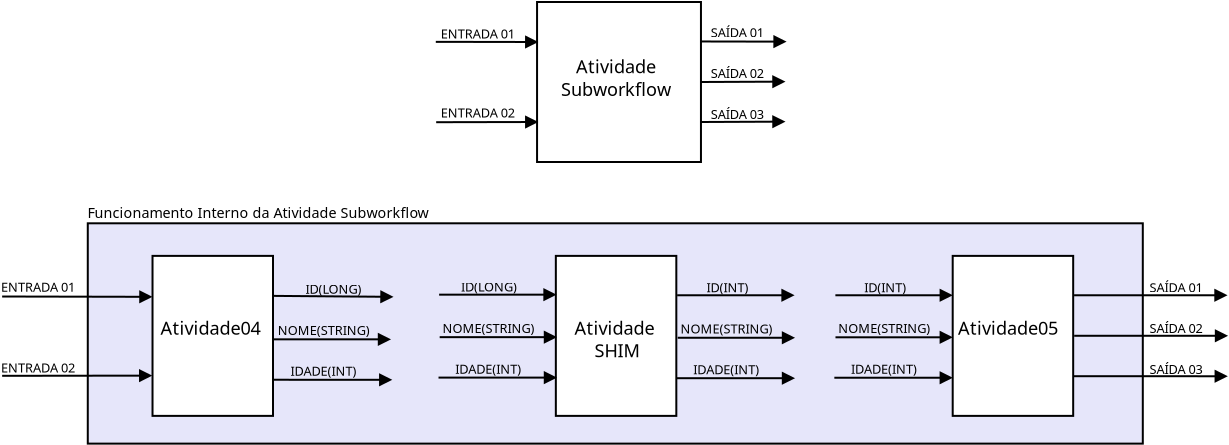 <?xml version="1.0" encoding="UTF-8"?>
<dia:diagram xmlns:dia="http://www.lysator.liu.se/~alla/dia/">
  <dia:layer name="Background" visible="true" active="true">
    <dia:object type="Flowchart - Box" version="0" id="O0">
      <dia:attribute name="obj_pos">
        <dia:point val="-18.979,-67.161"/>
      </dia:attribute>
      <dia:attribute name="obj_bb">
        <dia:rectangle val="-19.029,-67.211;33.822,-56.095"/>
      </dia:attribute>
      <dia:attribute name="elem_corner">
        <dia:point val="-18.979,-67.161"/>
      </dia:attribute>
      <dia:attribute name="elem_width">
        <dia:real val="52.751"/>
      </dia:attribute>
      <dia:attribute name="elem_height">
        <dia:real val="11.016"/>
      </dia:attribute>
      <dia:attribute name="border_width">
        <dia:real val="0.1"/>
      </dia:attribute>
      <dia:attribute name="inner_color">
        <dia:color val="#e6e6fa"/>
      </dia:attribute>
      <dia:attribute name="show_background">
        <dia:boolean val="false"/>
      </dia:attribute>
      <dia:attribute name="padding">
        <dia:real val="0.5"/>
      </dia:attribute>
      <dia:attribute name="text">
        <dia:composite type="text">
          <dia:attribute name="string">
            <dia:string>##</dia:string>
          </dia:attribute>
          <dia:attribute name="font">
            <dia:font family="sans" style="0" name="Helvetica"/>
          </dia:attribute>
          <dia:attribute name="height">
            <dia:real val="0.8"/>
          </dia:attribute>
          <dia:attribute name="pos">
            <dia:point val="7.396,-61.458"/>
          </dia:attribute>
          <dia:attribute name="color">
            <dia:color val="#ff0000"/>
          </dia:attribute>
          <dia:attribute name="alignment">
            <dia:enum val="1"/>
          </dia:attribute>
        </dia:composite>
      </dia:attribute>
    </dia:object>
    <dia:object type="Flowchart - Box" version="0" id="O1">
      <dia:attribute name="obj_pos">
        <dia:point val="4.424,-65.532"/>
      </dia:attribute>
      <dia:attribute name="obj_bb">
        <dia:rectangle val="4.374,-65.582;10.498,-57.482"/>
      </dia:attribute>
      <dia:attribute name="elem_corner">
        <dia:point val="4.424,-65.532"/>
      </dia:attribute>
      <dia:attribute name="elem_width">
        <dia:real val="6.024"/>
      </dia:attribute>
      <dia:attribute name="elem_height">
        <dia:real val="8"/>
      </dia:attribute>
      <dia:attribute name="show_background">
        <dia:boolean val="true"/>
      </dia:attribute>
      <dia:attribute name="padding">
        <dia:real val="0.5"/>
      </dia:attribute>
      <dia:attribute name="text">
        <dia:composite type="text">
          <dia:attribute name="string">
            <dia:string>##</dia:string>
          </dia:attribute>
          <dia:attribute name="font">
            <dia:font family="sans" style="0" name="Helvetica"/>
          </dia:attribute>
          <dia:attribute name="height">
            <dia:real val="0.8"/>
          </dia:attribute>
          <dia:attribute name="pos">
            <dia:point val="7.436,-61.337"/>
          </dia:attribute>
          <dia:attribute name="color">
            <dia:color val="#000000"/>
          </dia:attribute>
          <dia:attribute name="alignment">
            <dia:enum val="1"/>
          </dia:attribute>
        </dia:composite>
      </dia:attribute>
    </dia:object>
    <dia:object type="Standard - Line" version="0" id="O2">
      <dia:attribute name="obj_pos">
        <dia:point val="-23.261,-63.5"/>
      </dia:attribute>
      <dia:attribute name="obj_bb">
        <dia:rectangle val="-23.311,-63.817;-15.695,-63.155"/>
      </dia:attribute>
      <dia:attribute name="conn_endpoints">
        <dia:point val="-23.261,-63.5"/>
        <dia:point val="-15.807,-63.485"/>
      </dia:attribute>
      <dia:attribute name="numcp">
        <dia:int val="1"/>
      </dia:attribute>
      <dia:attribute name="end_arrow">
        <dia:enum val="3"/>
      </dia:attribute>
      <dia:attribute name="end_arrow_length">
        <dia:real val="0.5"/>
      </dia:attribute>
      <dia:attribute name="end_arrow_width">
        <dia:real val="0.5"/>
      </dia:attribute>
    </dia:object>
    <dia:object type="Standard - Line" version="0" id="O3">
      <dia:attribute name="obj_pos">
        <dia:point val="-23.261,-59.535"/>
      </dia:attribute>
      <dia:attribute name="obj_bb">
        <dia:rectangle val="-23.311,-59.875;-15.705,-59.214"/>
      </dia:attribute>
      <dia:attribute name="conn_endpoints">
        <dia:point val="-23.261,-59.535"/>
        <dia:point val="-15.817,-59.545"/>
      </dia:attribute>
      <dia:attribute name="numcp">
        <dia:int val="1"/>
      </dia:attribute>
      <dia:attribute name="end_arrow">
        <dia:enum val="3"/>
      </dia:attribute>
      <dia:attribute name="end_arrow_length">
        <dia:real val="0.5"/>
      </dia:attribute>
      <dia:attribute name="end_arrow_width">
        <dia:real val="0.5"/>
      </dia:attribute>
    </dia:object>
    <dia:object type="Flowchart - Box" version="0" id="O4">
      <dia:attribute name="obj_pos">
        <dia:point val="24.267,-65.532"/>
      </dia:attribute>
      <dia:attribute name="obj_bb">
        <dia:rectangle val="24.216,-65.582;30.34,-57.482"/>
      </dia:attribute>
      <dia:attribute name="elem_corner">
        <dia:point val="24.267,-65.532"/>
      </dia:attribute>
      <dia:attribute name="elem_width">
        <dia:real val="6.024"/>
      </dia:attribute>
      <dia:attribute name="elem_height">
        <dia:real val="8"/>
      </dia:attribute>
      <dia:attribute name="show_background">
        <dia:boolean val="true"/>
      </dia:attribute>
      <dia:attribute name="padding">
        <dia:real val="0.5"/>
      </dia:attribute>
      <dia:attribute name="text">
        <dia:composite type="text">
          <dia:attribute name="string">
            <dia:string>##</dia:string>
          </dia:attribute>
          <dia:attribute name="font">
            <dia:font family="sans" style="0" name="Helvetica"/>
          </dia:attribute>
          <dia:attribute name="height">
            <dia:real val="0.8"/>
          </dia:attribute>
          <dia:attribute name="pos">
            <dia:point val="27.278,-61.337"/>
          </dia:attribute>
          <dia:attribute name="color">
            <dia:color val="#000000"/>
          </dia:attribute>
          <dia:attribute name="alignment">
            <dia:enum val="1"/>
          </dia:attribute>
        </dia:composite>
      </dia:attribute>
    </dia:object>
    <dia:object type="Standard - Text" version="1" id="O5">
      <dia:attribute name="obj_pos">
        <dia:point val="18.545,-61.675"/>
      </dia:attribute>
      <dia:attribute name="obj_bb">
        <dia:rectangle val="18.545,-62.27;23.395,-61.522"/>
      </dia:attribute>
      <dia:attribute name="text">
        <dia:composite type="text">
          <dia:attribute name="string">
            <dia:string>#NOME(STRING)#</dia:string>
          </dia:attribute>
          <dia:attribute name="font">
            <dia:font family="sans" style="0" name="Helvetica"/>
          </dia:attribute>
          <dia:attribute name="height">
            <dia:real val="0.8"/>
          </dia:attribute>
          <dia:attribute name="pos">
            <dia:point val="18.545,-61.675"/>
          </dia:attribute>
          <dia:attribute name="color">
            <dia:color val="#000000"/>
          </dia:attribute>
          <dia:attribute name="alignment">
            <dia:enum val="0"/>
          </dia:attribute>
        </dia:composite>
      </dia:attribute>
      <dia:attribute name="valign">
        <dia:enum val="3"/>
      </dia:attribute>
    </dia:object>
    <dia:object type="Standard - Text" version="1" id="O6">
      <dia:attribute name="obj_pos">
        <dia:point val="19.186,-59.637"/>
      </dia:attribute>
      <dia:attribute name="obj_bb">
        <dia:rectangle val="19.186,-60.232;22.754,-59.485"/>
      </dia:attribute>
      <dia:attribute name="text">
        <dia:composite type="text">
          <dia:attribute name="string">
            <dia:string>#IDADE(INT)#</dia:string>
          </dia:attribute>
          <dia:attribute name="font">
            <dia:font family="sans" style="0" name="Helvetica"/>
          </dia:attribute>
          <dia:attribute name="height">
            <dia:real val="0.8"/>
          </dia:attribute>
          <dia:attribute name="pos">
            <dia:point val="19.186,-59.637"/>
          </dia:attribute>
          <dia:attribute name="color">
            <dia:color val="#000000"/>
          </dia:attribute>
          <dia:attribute name="alignment">
            <dia:enum val="0"/>
          </dia:attribute>
        </dia:composite>
      </dia:attribute>
      <dia:attribute name="valign">
        <dia:enum val="3"/>
      </dia:attribute>
    </dia:object>
    <dia:object type="Standard - Text" version="1" id="O7">
      <dia:attribute name="obj_pos">
        <dia:point val="29.554,-61.162"/>
      </dia:attribute>
      <dia:attribute name="obj_bb">
        <dia:rectangle val="29.554,-61.757;29.554,-61.009"/>
      </dia:attribute>
      <dia:attribute name="text">
        <dia:composite type="text">
          <dia:attribute name="string">
            <dia:string>##</dia:string>
          </dia:attribute>
          <dia:attribute name="font">
            <dia:font family="sans" style="0" name="Helvetica"/>
          </dia:attribute>
          <dia:attribute name="height">
            <dia:real val="0.8"/>
          </dia:attribute>
          <dia:attribute name="pos">
            <dia:point val="29.554,-61.162"/>
          </dia:attribute>
          <dia:attribute name="color">
            <dia:color val="#000000"/>
          </dia:attribute>
          <dia:attribute name="alignment">
            <dia:enum val="0"/>
          </dia:attribute>
        </dia:composite>
      </dia:attribute>
      <dia:attribute name="valign">
        <dia:enum val="3"/>
      </dia:attribute>
    </dia:object>
    <dia:object type="Standard - Text" version="1" id="O8">
      <dia:attribute name="obj_pos">
        <dia:point val="19.849,-63.717"/>
      </dia:attribute>
      <dia:attribute name="obj_bb">
        <dia:rectangle val="19.849,-64.312;22.091,-63.565"/>
      </dia:attribute>
      <dia:attribute name="text">
        <dia:composite type="text">
          <dia:attribute name="string">
            <dia:string>#ID(INT)#</dia:string>
          </dia:attribute>
          <dia:attribute name="font">
            <dia:font family="sans" style="0" name="Helvetica"/>
          </dia:attribute>
          <dia:attribute name="height">
            <dia:real val="0.8"/>
          </dia:attribute>
          <dia:attribute name="pos">
            <dia:point val="19.849,-63.717"/>
          </dia:attribute>
          <dia:attribute name="color">
            <dia:color val="#000000"/>
          </dia:attribute>
          <dia:attribute name="alignment">
            <dia:enum val="0"/>
          </dia:attribute>
        </dia:composite>
      </dia:attribute>
      <dia:attribute name="valign">
        <dia:enum val="3"/>
      </dia:attribute>
    </dia:object>
    <dia:object type="Flowchart - Box" version="0" id="O9">
      <dia:attribute name="obj_pos">
        <dia:point val="-15.742,-65.532"/>
      </dia:attribute>
      <dia:attribute name="obj_bb">
        <dia:rectangle val="-15.792,-65.582;-9.668,-57.482"/>
      </dia:attribute>
      <dia:attribute name="elem_corner">
        <dia:point val="-15.742,-65.532"/>
      </dia:attribute>
      <dia:attribute name="elem_width">
        <dia:real val="6.024"/>
      </dia:attribute>
      <dia:attribute name="elem_height">
        <dia:real val="8"/>
      </dia:attribute>
      <dia:attribute name="show_background">
        <dia:boolean val="true"/>
      </dia:attribute>
      <dia:attribute name="padding">
        <dia:real val="0.5"/>
      </dia:attribute>
      <dia:attribute name="text">
        <dia:composite type="text">
          <dia:attribute name="string">
            <dia:string>##</dia:string>
          </dia:attribute>
          <dia:attribute name="font">
            <dia:font family="sans" style="0" name="Helvetica"/>
          </dia:attribute>
          <dia:attribute name="height">
            <dia:real val="0.8"/>
          </dia:attribute>
          <dia:attribute name="pos">
            <dia:point val="-12.73,-61.337"/>
          </dia:attribute>
          <dia:attribute name="color">
            <dia:color val="#000000"/>
          </dia:attribute>
          <dia:attribute name="alignment">
            <dia:enum val="1"/>
          </dia:attribute>
        </dia:composite>
      </dia:attribute>
    </dia:object>
    <dia:object type="Standard - Line" version="0" id="O10">
      <dia:attribute name="obj_pos">
        <dia:point val="30.335,-63.564"/>
      </dia:attribute>
      <dia:attribute name="obj_bb">
        <dia:rectangle val="30.285,-63.894;38.059,-63.232"/>
      </dia:attribute>
      <dia:attribute name="conn_endpoints">
        <dia:point val="30.335,-63.564"/>
        <dia:point val="37.947,-63.563"/>
      </dia:attribute>
      <dia:attribute name="numcp">
        <dia:int val="1"/>
      </dia:attribute>
      <dia:attribute name="end_arrow">
        <dia:enum val="3"/>
      </dia:attribute>
      <dia:attribute name="end_arrow_length">
        <dia:real val="0.5"/>
      </dia:attribute>
      <dia:attribute name="end_arrow_width">
        <dia:real val="0.5"/>
      </dia:attribute>
    </dia:object>
    <dia:object type="Standard - Line" version="0" id="O11">
      <dia:attribute name="obj_pos">
        <dia:point val="30.34,-61.537"/>
      </dia:attribute>
      <dia:attribute name="obj_bb">
        <dia:rectangle val="30.29,-61.868;38.086,-61.206"/>
      </dia:attribute>
      <dia:attribute name="conn_endpoints">
        <dia:point val="30.34,-61.537"/>
        <dia:point val="37.974,-61.537"/>
      </dia:attribute>
      <dia:attribute name="numcp">
        <dia:int val="1"/>
      </dia:attribute>
      <dia:attribute name="end_arrow">
        <dia:enum val="3"/>
      </dia:attribute>
      <dia:attribute name="end_arrow_length">
        <dia:real val="0.5"/>
      </dia:attribute>
      <dia:attribute name="end_arrow_width">
        <dia:real val="0.5"/>
      </dia:attribute>
    </dia:object>
    <dia:object type="Standard - Line" version="0" id="O12">
      <dia:attribute name="obj_pos">
        <dia:point val="30.283,-59.516"/>
      </dia:attribute>
      <dia:attribute name="obj_bb">
        <dia:rectangle val="30.233,-59.845;38.072,-59.184"/>
      </dia:attribute>
      <dia:attribute name="conn_endpoints">
        <dia:point val="30.283,-59.516"/>
        <dia:point val="37.961,-59.514"/>
      </dia:attribute>
      <dia:attribute name="numcp">
        <dia:int val="1"/>
      </dia:attribute>
      <dia:attribute name="end_arrow">
        <dia:enum val="3"/>
      </dia:attribute>
      <dia:attribute name="end_arrow_length">
        <dia:real val="0.5"/>
      </dia:attribute>
      <dia:attribute name="end_arrow_width">
        <dia:real val="0.5"/>
      </dia:attribute>
    </dia:object>
    <dia:object type="Standard - Line" version="0" id="O13">
      <dia:attribute name="obj_pos">
        <dia:point val="18.401,-63.564"/>
      </dia:attribute>
      <dia:attribute name="obj_bb">
        <dia:rectangle val="18.351,-63.894;24.323,-63.232"/>
      </dia:attribute>
      <dia:attribute name="conn_endpoints">
        <dia:point val="18.401,-63.564"/>
        <dia:point val="24.212,-63.563"/>
      </dia:attribute>
      <dia:attribute name="numcp">
        <dia:int val="1"/>
      </dia:attribute>
      <dia:attribute name="end_arrow">
        <dia:enum val="3"/>
      </dia:attribute>
      <dia:attribute name="end_arrow_length">
        <dia:real val="0.5"/>
      </dia:attribute>
      <dia:attribute name="end_arrow_width">
        <dia:real val="0.5"/>
      </dia:attribute>
    </dia:object>
    <dia:object type="Standard - Line" version="0" id="O14">
      <dia:attribute name="obj_pos">
        <dia:point val="18.406,-61.461"/>
      </dia:attribute>
      <dia:attribute name="obj_bb">
        <dia:rectangle val="18.356,-61.792;24.323,-61.13"/>
      </dia:attribute>
      <dia:attribute name="conn_endpoints">
        <dia:point val="18.406,-61.461"/>
        <dia:point val="24.212,-61.461"/>
      </dia:attribute>
      <dia:attribute name="numcp">
        <dia:int val="1"/>
      </dia:attribute>
      <dia:attribute name="end_arrow">
        <dia:enum val="3"/>
      </dia:attribute>
      <dia:attribute name="end_arrow_length">
        <dia:real val="0.5"/>
      </dia:attribute>
      <dia:attribute name="end_arrow_width">
        <dia:real val="0.5"/>
      </dia:attribute>
    </dia:object>
    <dia:object type="Standard - Line" version="0" id="O15">
      <dia:attribute name="obj_pos">
        <dia:point val="18.349,-59.44"/>
      </dia:attribute>
      <dia:attribute name="obj_bb">
        <dia:rectangle val="18.299,-59.769;24.323,-59.108"/>
      </dia:attribute>
      <dia:attribute name="conn_endpoints">
        <dia:point val="18.349,-59.44"/>
        <dia:point val="24.212,-59.438"/>
      </dia:attribute>
      <dia:attribute name="numcp">
        <dia:int val="1"/>
      </dia:attribute>
      <dia:attribute name="end_arrow">
        <dia:enum val="3"/>
      </dia:attribute>
      <dia:attribute name="end_arrow_length">
        <dia:real val="0.5"/>
      </dia:attribute>
      <dia:attribute name="end_arrow_width">
        <dia:real val="0.5"/>
      </dia:attribute>
    </dia:object>
    <dia:object type="Standard - Text" version="1" id="O16">
      <dia:attribute name="obj_pos">
        <dia:point val="10.656,-61.652"/>
      </dia:attribute>
      <dia:attribute name="obj_bb">
        <dia:rectangle val="10.656,-62.247;15.506,-61.499"/>
      </dia:attribute>
      <dia:attribute name="text">
        <dia:composite type="text">
          <dia:attribute name="string">
            <dia:string>#NOME(STRING)#</dia:string>
          </dia:attribute>
          <dia:attribute name="font">
            <dia:font family="sans" style="0" name="Helvetica"/>
          </dia:attribute>
          <dia:attribute name="height">
            <dia:real val="0.8"/>
          </dia:attribute>
          <dia:attribute name="pos">
            <dia:point val="10.656,-61.652"/>
          </dia:attribute>
          <dia:attribute name="color">
            <dia:color val="#000000"/>
          </dia:attribute>
          <dia:attribute name="alignment">
            <dia:enum val="0"/>
          </dia:attribute>
        </dia:composite>
      </dia:attribute>
      <dia:attribute name="valign">
        <dia:enum val="3"/>
      </dia:attribute>
    </dia:object>
    <dia:object type="Standard - Text" version="1" id="O17">
      <dia:attribute name="obj_pos">
        <dia:point val="11.297,-59.614"/>
      </dia:attribute>
      <dia:attribute name="obj_bb">
        <dia:rectangle val="11.297,-60.209;14.864,-59.462"/>
      </dia:attribute>
      <dia:attribute name="text">
        <dia:composite type="text">
          <dia:attribute name="string">
            <dia:string>#IDADE(INT)#</dia:string>
          </dia:attribute>
          <dia:attribute name="font">
            <dia:font family="sans" style="0" name="Helvetica"/>
          </dia:attribute>
          <dia:attribute name="height">
            <dia:real val="0.8"/>
          </dia:attribute>
          <dia:attribute name="pos">
            <dia:point val="11.297,-59.614"/>
          </dia:attribute>
          <dia:attribute name="color">
            <dia:color val="#000000"/>
          </dia:attribute>
          <dia:attribute name="alignment">
            <dia:enum val="0"/>
          </dia:attribute>
        </dia:composite>
      </dia:attribute>
      <dia:attribute name="valign">
        <dia:enum val="3"/>
      </dia:attribute>
    </dia:object>
    <dia:object type="Standard - Text" version="1" id="O18">
      <dia:attribute name="obj_pos">
        <dia:point val="11.959,-63.717"/>
      </dia:attribute>
      <dia:attribute name="obj_bb">
        <dia:rectangle val="11.959,-64.312;14.202,-63.565"/>
      </dia:attribute>
      <dia:attribute name="text">
        <dia:composite type="text">
          <dia:attribute name="string">
            <dia:string>#ID(INT)#</dia:string>
          </dia:attribute>
          <dia:attribute name="font">
            <dia:font family="sans" style="0" name="Helvetica"/>
          </dia:attribute>
          <dia:attribute name="height">
            <dia:real val="0.8"/>
          </dia:attribute>
          <dia:attribute name="pos">
            <dia:point val="11.959,-63.717"/>
          </dia:attribute>
          <dia:attribute name="color">
            <dia:color val="#000000"/>
          </dia:attribute>
          <dia:attribute name="alignment">
            <dia:enum val="0"/>
          </dia:attribute>
        </dia:composite>
      </dia:attribute>
      <dia:attribute name="valign">
        <dia:enum val="3"/>
      </dia:attribute>
    </dia:object>
    <dia:object type="Standard - Line" version="0" id="O19">
      <dia:attribute name="obj_pos">
        <dia:point val="10.489,-63.564"/>
      </dia:attribute>
      <dia:attribute name="obj_bb">
        <dia:rectangle val="10.439,-63.894;16.411,-63.232"/>
      </dia:attribute>
      <dia:attribute name="conn_endpoints">
        <dia:point val="10.489,-63.564"/>
        <dia:point val="16.3,-63.563"/>
      </dia:attribute>
      <dia:attribute name="numcp">
        <dia:int val="1"/>
      </dia:attribute>
      <dia:attribute name="end_arrow">
        <dia:enum val="3"/>
      </dia:attribute>
      <dia:attribute name="end_arrow_length">
        <dia:real val="0.5"/>
      </dia:attribute>
      <dia:attribute name="end_arrow_width">
        <dia:real val="0.5"/>
      </dia:attribute>
    </dia:object>
    <dia:object type="Standard - Line" version="0" id="O20">
      <dia:attribute name="obj_pos">
        <dia:point val="10.517,-61.438"/>
      </dia:attribute>
      <dia:attribute name="obj_bb">
        <dia:rectangle val="10.467,-61.769;16.434,-61.107"/>
      </dia:attribute>
      <dia:attribute name="conn_endpoints">
        <dia:point val="10.517,-61.438"/>
        <dia:point val="16.323,-61.438"/>
      </dia:attribute>
      <dia:attribute name="numcp">
        <dia:int val="1"/>
      </dia:attribute>
      <dia:attribute name="end_arrow">
        <dia:enum val="3"/>
      </dia:attribute>
      <dia:attribute name="end_arrow_length">
        <dia:real val="0.5"/>
      </dia:attribute>
      <dia:attribute name="end_arrow_width">
        <dia:real val="0.5"/>
      </dia:attribute>
    </dia:object>
    <dia:object type="Standard - Line" version="0" id="O21">
      <dia:attribute name="obj_pos">
        <dia:point val="10.459,-59.417"/>
      </dia:attribute>
      <dia:attribute name="obj_bb">
        <dia:rectangle val="10.409,-59.746;16.434,-59.085"/>
      </dia:attribute>
      <dia:attribute name="conn_endpoints">
        <dia:point val="10.459,-59.417"/>
        <dia:point val="16.323,-59.415"/>
      </dia:attribute>
      <dia:attribute name="numcp">
        <dia:int val="1"/>
      </dia:attribute>
      <dia:attribute name="end_arrow">
        <dia:enum val="3"/>
      </dia:attribute>
      <dia:attribute name="end_arrow_length">
        <dia:real val="0.5"/>
      </dia:attribute>
      <dia:attribute name="end_arrow_width">
        <dia:real val="0.5"/>
      </dia:attribute>
    </dia:object>
    <dia:object type="Standard - Text" version="1" id="O22">
      <dia:attribute name="obj_pos">
        <dia:point val="-1.245,-61.682"/>
      </dia:attribute>
      <dia:attribute name="obj_bb">
        <dia:rectangle val="-1.245,-62.277;3.605,-61.529"/>
      </dia:attribute>
      <dia:attribute name="text">
        <dia:composite type="text">
          <dia:attribute name="string">
            <dia:string>#NOME(STRING)#</dia:string>
          </dia:attribute>
          <dia:attribute name="font">
            <dia:font family="sans" style="0" name="Helvetica"/>
          </dia:attribute>
          <dia:attribute name="height">
            <dia:real val="0.8"/>
          </dia:attribute>
          <dia:attribute name="pos">
            <dia:point val="-1.245,-61.682"/>
          </dia:attribute>
          <dia:attribute name="color">
            <dia:color val="#000000"/>
          </dia:attribute>
          <dia:attribute name="alignment">
            <dia:enum val="0"/>
          </dia:attribute>
        </dia:composite>
      </dia:attribute>
      <dia:attribute name="valign">
        <dia:enum val="3"/>
      </dia:attribute>
    </dia:object>
    <dia:object type="Standard - Text" version="1" id="O23">
      <dia:attribute name="obj_pos">
        <dia:point val="-0.604,-59.644"/>
      </dia:attribute>
      <dia:attribute name="obj_bb">
        <dia:rectangle val="-0.604,-60.239;2.963,-59.491"/>
      </dia:attribute>
      <dia:attribute name="text">
        <dia:composite type="text">
          <dia:attribute name="string">
            <dia:string>#IDADE(INT)#</dia:string>
          </dia:attribute>
          <dia:attribute name="font">
            <dia:font family="sans" style="0" name="Helvetica"/>
          </dia:attribute>
          <dia:attribute name="height">
            <dia:real val="0.8"/>
          </dia:attribute>
          <dia:attribute name="pos">
            <dia:point val="-0.604,-59.644"/>
          </dia:attribute>
          <dia:attribute name="color">
            <dia:color val="#000000"/>
          </dia:attribute>
          <dia:attribute name="alignment">
            <dia:enum val="0"/>
          </dia:attribute>
        </dia:composite>
      </dia:attribute>
      <dia:attribute name="valign">
        <dia:enum val="3"/>
      </dia:attribute>
    </dia:object>
    <dia:object type="Standard - Text" version="1" id="O24">
      <dia:attribute name="obj_pos">
        <dia:point val="-0.319,-63.747"/>
      </dia:attribute>
      <dia:attribute name="obj_bb">
        <dia:rectangle val="-0.319,-64.342;2.678,-63.594"/>
      </dia:attribute>
      <dia:attribute name="text">
        <dia:composite type="text">
          <dia:attribute name="string">
            <dia:string>#ID(LONG)#</dia:string>
          </dia:attribute>
          <dia:attribute name="font">
            <dia:font family="sans" style="0" name="Helvetica"/>
          </dia:attribute>
          <dia:attribute name="height">
            <dia:real val="0.8"/>
          </dia:attribute>
          <dia:attribute name="pos">
            <dia:point val="-0.319,-63.747"/>
          </dia:attribute>
          <dia:attribute name="color">
            <dia:color val="#000000"/>
          </dia:attribute>
          <dia:attribute name="alignment">
            <dia:enum val="0"/>
          </dia:attribute>
        </dia:composite>
      </dia:attribute>
      <dia:attribute name="valign">
        <dia:enum val="3"/>
      </dia:attribute>
    </dia:object>
    <dia:object type="Standard - Line" version="0" id="O25">
      <dia:attribute name="obj_pos">
        <dia:point val="-1.412,-63.593"/>
      </dia:attribute>
      <dia:attribute name="obj_bb">
        <dia:rectangle val="-1.462,-63.924;4.51,-63.262"/>
      </dia:attribute>
      <dia:attribute name="conn_endpoints">
        <dia:point val="-1.412,-63.593"/>
        <dia:point val="4.399,-63.593"/>
      </dia:attribute>
      <dia:attribute name="numcp">
        <dia:int val="1"/>
      </dia:attribute>
      <dia:attribute name="end_arrow">
        <dia:enum val="3"/>
      </dia:attribute>
      <dia:attribute name="end_arrow_length">
        <dia:real val="0.5"/>
      </dia:attribute>
      <dia:attribute name="end_arrow_width">
        <dia:real val="0.5"/>
      </dia:attribute>
    </dia:object>
    <dia:object type="Standard - Line" version="0" id="O26">
      <dia:attribute name="obj_pos">
        <dia:point val="-1.384,-61.468"/>
      </dia:attribute>
      <dia:attribute name="obj_bb">
        <dia:rectangle val="-1.434,-61.798;4.533,-61.137"/>
      </dia:attribute>
      <dia:attribute name="conn_endpoints">
        <dia:point val="-1.384,-61.468"/>
        <dia:point val="4.421,-61.468"/>
      </dia:attribute>
      <dia:attribute name="numcp">
        <dia:int val="1"/>
      </dia:attribute>
      <dia:attribute name="end_arrow">
        <dia:enum val="3"/>
      </dia:attribute>
      <dia:attribute name="end_arrow_length">
        <dia:real val="0.5"/>
      </dia:attribute>
      <dia:attribute name="end_arrow_width">
        <dia:real val="0.5"/>
      </dia:attribute>
    </dia:object>
    <dia:object type="Standard - Line" version="0" id="O27">
      <dia:attribute name="obj_pos">
        <dia:point val="-1.442,-59.447"/>
      </dia:attribute>
      <dia:attribute name="obj_bb">
        <dia:rectangle val="-1.492,-59.776;4.533,-59.114"/>
      </dia:attribute>
      <dia:attribute name="conn_endpoints">
        <dia:point val="-1.442,-59.447"/>
        <dia:point val="4.421,-59.445"/>
      </dia:attribute>
      <dia:attribute name="numcp">
        <dia:int val="1"/>
      </dia:attribute>
      <dia:attribute name="end_arrow">
        <dia:enum val="3"/>
      </dia:attribute>
      <dia:attribute name="end_arrow_length">
        <dia:real val="0.5"/>
      </dia:attribute>
      <dia:attribute name="end_arrow_width">
        <dia:real val="0.5"/>
      </dia:attribute>
    </dia:object>
    <dia:object type="Standard - Text" version="1" id="O28">
      <dia:attribute name="obj_pos">
        <dia:point val="-9.482,-61.572"/>
      </dia:attribute>
      <dia:attribute name="obj_bb">
        <dia:rectangle val="-9.482,-62.167;-4.632,-61.42"/>
      </dia:attribute>
      <dia:attribute name="text">
        <dia:composite type="text">
          <dia:attribute name="string">
            <dia:string>#NOME(STRING)#</dia:string>
          </dia:attribute>
          <dia:attribute name="font">
            <dia:font family="sans" style="0" name="Helvetica"/>
          </dia:attribute>
          <dia:attribute name="height">
            <dia:real val="0.8"/>
          </dia:attribute>
          <dia:attribute name="pos">
            <dia:point val="-9.482,-61.572"/>
          </dia:attribute>
          <dia:attribute name="color">
            <dia:color val="#000000"/>
          </dia:attribute>
          <dia:attribute name="alignment">
            <dia:enum val="0"/>
          </dia:attribute>
        </dia:composite>
      </dia:attribute>
      <dia:attribute name="valign">
        <dia:enum val="3"/>
      </dia:attribute>
    </dia:object>
    <dia:object type="Standard - Text" version="1" id="O29">
      <dia:attribute name="obj_pos">
        <dia:point val="-8.841,-59.535"/>
      </dia:attribute>
      <dia:attribute name="obj_bb">
        <dia:rectangle val="-8.841,-60.13;-5.273,-59.382"/>
      </dia:attribute>
      <dia:attribute name="text">
        <dia:composite type="text">
          <dia:attribute name="string">
            <dia:string>#IDADE(INT)#</dia:string>
          </dia:attribute>
          <dia:attribute name="font">
            <dia:font family="sans" style="0" name="Helvetica"/>
          </dia:attribute>
          <dia:attribute name="height">
            <dia:real val="0.8"/>
          </dia:attribute>
          <dia:attribute name="pos">
            <dia:point val="-8.841,-59.535"/>
          </dia:attribute>
          <dia:attribute name="color">
            <dia:color val="#000000"/>
          </dia:attribute>
          <dia:attribute name="alignment">
            <dia:enum val="0"/>
          </dia:attribute>
        </dia:composite>
      </dia:attribute>
      <dia:attribute name="valign">
        <dia:enum val="3"/>
      </dia:attribute>
    </dia:object>
    <dia:object type="Standard - Text" version="1" id="O30">
      <dia:attribute name="obj_pos">
        <dia:point val="-8.094,-63.638"/>
      </dia:attribute>
      <dia:attribute name="obj_bb">
        <dia:rectangle val="-8.094,-64.233;-5.097,-63.485"/>
      </dia:attribute>
      <dia:attribute name="text">
        <dia:composite type="text">
          <dia:attribute name="string">
            <dia:string>#ID(LONG)#</dia:string>
          </dia:attribute>
          <dia:attribute name="font">
            <dia:font family="sans" style="0" name="Helvetica"/>
          </dia:attribute>
          <dia:attribute name="height">
            <dia:real val="0.8"/>
          </dia:attribute>
          <dia:attribute name="pos">
            <dia:point val="-8.094,-63.638"/>
          </dia:attribute>
          <dia:attribute name="color">
            <dia:color val="#000000"/>
          </dia:attribute>
          <dia:attribute name="alignment">
            <dia:enum val="0"/>
          </dia:attribute>
        </dia:composite>
      </dia:attribute>
      <dia:attribute name="valign">
        <dia:enum val="3"/>
      </dia:attribute>
    </dia:object>
    <dia:object type="Standard - Line" version="0" id="O31">
      <dia:attribute name="obj_pos">
        <dia:point val="-9.718,-63.532"/>
      </dia:attribute>
      <dia:attribute name="obj_bb">
        <dia:rectangle val="-9.769,-63.819;-3.642,-63.157"/>
      </dia:attribute>
      <dia:attribute name="conn_endpoints">
        <dia:point val="-9.718,-63.532"/>
        <dia:point val="-3.754,-63.484"/>
      </dia:attribute>
      <dia:attribute name="numcp">
        <dia:int val="1"/>
      </dia:attribute>
      <dia:attribute name="end_arrow">
        <dia:enum val="3"/>
      </dia:attribute>
      <dia:attribute name="end_arrow_length">
        <dia:real val="0.5"/>
      </dia:attribute>
      <dia:attribute name="end_arrow_width">
        <dia:real val="0.5"/>
      </dia:attribute>
      <dia:connections>
        <dia:connection handle="0" to="O9" connection="6"/>
      </dia:connections>
    </dia:object>
    <dia:object type="Standard - Line" version="0" id="O32">
      <dia:attribute name="obj_pos">
        <dia:point val="-9.684,-61.359"/>
      </dia:attribute>
      <dia:attribute name="obj_bb">
        <dia:rectangle val="-9.734,-61.689;-3.766,-61.028"/>
      </dia:attribute>
      <dia:attribute name="conn_endpoints">
        <dia:point val="-9.684,-61.359"/>
        <dia:point val="-3.878,-61.358"/>
      </dia:attribute>
      <dia:attribute name="numcp">
        <dia:int val="1"/>
      </dia:attribute>
      <dia:attribute name="end_arrow">
        <dia:enum val="3"/>
      </dia:attribute>
      <dia:attribute name="end_arrow_length">
        <dia:real val="0.5"/>
      </dia:attribute>
      <dia:attribute name="end_arrow_width">
        <dia:real val="0.5"/>
      </dia:attribute>
    </dia:object>
    <dia:object type="Standard - Line" version="0" id="O33">
      <dia:attribute name="obj_pos">
        <dia:point val="-9.678,-59.338"/>
      </dia:attribute>
      <dia:attribute name="obj_bb">
        <dia:rectangle val="-9.728,-59.667;-3.703,-59.005"/>
      </dia:attribute>
      <dia:attribute name="conn_endpoints">
        <dia:point val="-9.678,-59.338"/>
        <dia:point val="-3.815,-59.336"/>
      </dia:attribute>
      <dia:attribute name="numcp">
        <dia:int val="1"/>
      </dia:attribute>
      <dia:attribute name="end_arrow">
        <dia:enum val="3"/>
      </dia:attribute>
      <dia:attribute name="end_arrow_length">
        <dia:real val="0.5"/>
      </dia:attribute>
      <dia:attribute name="end_arrow_width">
        <dia:real val="0.5"/>
      </dia:attribute>
    </dia:object>
    <dia:object type="Standard - Text" version="1" id="O34">
      <dia:attribute name="obj_pos">
        <dia:point val="24.528,-61.592"/>
      </dia:attribute>
      <dia:attribute name="obj_bb">
        <dia:rectangle val="24.528,-62.435;29.941,-61.377"/>
      </dia:attribute>
      <dia:attribute name="text">
        <dia:composite type="text">
          <dia:attribute name="string">
            <dia:string>#Atividade05#</dia:string>
          </dia:attribute>
          <dia:attribute name="font">
            <dia:font family="sans" style="0" name="Helvetica"/>
          </dia:attribute>
          <dia:attribute name="height">
            <dia:real val="1.132"/>
          </dia:attribute>
          <dia:attribute name="pos">
            <dia:point val="24.528,-61.592"/>
          </dia:attribute>
          <dia:attribute name="color">
            <dia:color val="#000000"/>
          </dia:attribute>
          <dia:attribute name="alignment">
            <dia:enum val="0"/>
          </dia:attribute>
        </dia:composite>
      </dia:attribute>
      <dia:attribute name="valign">
        <dia:enum val="3"/>
      </dia:attribute>
    </dia:object>
    <dia:object type="Standard - Text" version="1" id="O35">
      <dia:attribute name="obj_pos">
        <dia:point val="5.351,-61.592"/>
      </dia:attribute>
      <dia:attribute name="obj_bb">
        <dia:rectangle val="5.351,-62.435;9.613,-60.246"/>
      </dia:attribute>
      <dia:attribute name="text">
        <dia:composite type="text">
          <dia:attribute name="string">
            <dia:string>#Atividade
    SHIM#</dia:string>
          </dia:attribute>
          <dia:attribute name="font">
            <dia:font family="sans" style="0" name="Helvetica"/>
          </dia:attribute>
          <dia:attribute name="height">
            <dia:real val="1.132"/>
          </dia:attribute>
          <dia:attribute name="pos">
            <dia:point val="5.351,-61.592"/>
          </dia:attribute>
          <dia:attribute name="color">
            <dia:color val="#000000"/>
          </dia:attribute>
          <dia:attribute name="alignment">
            <dia:enum val="0"/>
          </dia:attribute>
        </dia:composite>
      </dia:attribute>
      <dia:attribute name="valign">
        <dia:enum val="3"/>
      </dia:attribute>
    </dia:object>
    <dia:object type="Standard - Text" version="1" id="O36">
      <dia:attribute name="obj_pos">
        <dia:point val="-15.348,-61.592"/>
      </dia:attribute>
      <dia:attribute name="obj_bb">
        <dia:rectangle val="-15.348,-62.435;-9.936,-61.377"/>
      </dia:attribute>
      <dia:attribute name="text">
        <dia:composite type="text">
          <dia:attribute name="string">
            <dia:string>#Atividade04#</dia:string>
          </dia:attribute>
          <dia:attribute name="font">
            <dia:font family="sans" style="0" name="Helvetica"/>
          </dia:attribute>
          <dia:attribute name="height">
            <dia:real val="1.132"/>
          </dia:attribute>
          <dia:attribute name="pos">
            <dia:point val="-15.348,-61.592"/>
          </dia:attribute>
          <dia:attribute name="color">
            <dia:color val="#000000"/>
          </dia:attribute>
          <dia:attribute name="alignment">
            <dia:enum val="0"/>
          </dia:attribute>
        </dia:composite>
      </dia:attribute>
      <dia:attribute name="valign">
        <dia:enum val="3"/>
      </dia:attribute>
    </dia:object>
    <dia:object type="Standard - Text" version="1" id="O37">
      <dia:attribute name="obj_pos">
        <dia:point val="-18.993,-67.425"/>
      </dia:attribute>
      <dia:attribute name="obj_bb">
        <dia:rectangle val="-18.993,-68.09;-1.163,-67.255"/>
      </dia:attribute>
      <dia:attribute name="text">
        <dia:composite type="text">
          <dia:attribute name="string">
            <dia:string>#Funcionamento Interno da Atividade Subworkflow#</dia:string>
          </dia:attribute>
          <dia:attribute name="font">
            <dia:font family="sans" style="0" name="Helvetica"/>
          </dia:attribute>
          <dia:attribute name="height">
            <dia:real val="0.895"/>
          </dia:attribute>
          <dia:attribute name="pos">
            <dia:point val="-18.993,-67.425"/>
          </dia:attribute>
          <dia:attribute name="color">
            <dia:color val="#000000"/>
          </dia:attribute>
          <dia:attribute name="alignment">
            <dia:enum val="0"/>
          </dia:attribute>
        </dia:composite>
      </dia:attribute>
      <dia:attribute name="valign">
        <dia:enum val="3"/>
      </dia:attribute>
    </dia:object>
    <dia:object type="Standard - Text" version="1" id="O38">
      <dia:attribute name="obj_pos">
        <dia:point val="-23.318,-63.743"/>
      </dia:attribute>
      <dia:attribute name="obj_bb">
        <dia:rectangle val="-23.318,-64.338;-19.248,-63.59"/>
      </dia:attribute>
      <dia:attribute name="text">
        <dia:composite type="text">
          <dia:attribute name="string">
            <dia:string>#ENTRADA 01#</dia:string>
          </dia:attribute>
          <dia:attribute name="font">
            <dia:font family="sans" style="0" name="Helvetica"/>
          </dia:attribute>
          <dia:attribute name="height">
            <dia:real val="0.8"/>
          </dia:attribute>
          <dia:attribute name="pos">
            <dia:point val="-23.318,-63.743"/>
          </dia:attribute>
          <dia:attribute name="color">
            <dia:color val="#000000"/>
          </dia:attribute>
          <dia:attribute name="alignment">
            <dia:enum val="0"/>
          </dia:attribute>
        </dia:composite>
      </dia:attribute>
      <dia:attribute name="valign">
        <dia:enum val="3"/>
      </dia:attribute>
    </dia:object>
    <dia:object type="Standard - Text" version="1" id="O39">
      <dia:attribute name="obj_pos">
        <dia:point val="-23.318,-59.7"/>
      </dia:attribute>
      <dia:attribute name="obj_bb">
        <dia:rectangle val="-23.318,-60.294;-19.248,-59.547"/>
      </dia:attribute>
      <dia:attribute name="text">
        <dia:composite type="text">
          <dia:attribute name="string">
            <dia:string>#ENTRADA 02#</dia:string>
          </dia:attribute>
          <dia:attribute name="font">
            <dia:font family="sans" style="0" name="Helvetica"/>
          </dia:attribute>
          <dia:attribute name="height">
            <dia:real val="0.8"/>
          </dia:attribute>
          <dia:attribute name="pos">
            <dia:point val="-23.318,-59.7"/>
          </dia:attribute>
          <dia:attribute name="color">
            <dia:color val="#000000"/>
          </dia:attribute>
          <dia:attribute name="alignment">
            <dia:enum val="0"/>
          </dia:attribute>
        </dia:composite>
      </dia:attribute>
      <dia:attribute name="valign">
        <dia:enum val="3"/>
      </dia:attribute>
    </dia:object>
    <dia:object type="Standard - Text" version="1" id="O40">
      <dia:attribute name="obj_pos">
        <dia:point val="34.113,-63.716"/>
      </dia:attribute>
      <dia:attribute name="obj_bb">
        <dia:rectangle val="34.113,-64.311;37.098,-63.564"/>
      </dia:attribute>
      <dia:attribute name="text">
        <dia:composite type="text">
          <dia:attribute name="string">
            <dia:string>#SAÍDA 01#</dia:string>
          </dia:attribute>
          <dia:attribute name="font">
            <dia:font family="sans" style="0" name="Helvetica"/>
          </dia:attribute>
          <dia:attribute name="height">
            <dia:real val="0.8"/>
          </dia:attribute>
          <dia:attribute name="pos">
            <dia:point val="34.113,-63.716"/>
          </dia:attribute>
          <dia:attribute name="color">
            <dia:color val="#000000"/>
          </dia:attribute>
          <dia:attribute name="alignment">
            <dia:enum val="0"/>
          </dia:attribute>
        </dia:composite>
      </dia:attribute>
      <dia:attribute name="valign">
        <dia:enum val="3"/>
      </dia:attribute>
    </dia:object>
    <dia:object type="Standard - Text" version="1" id="O41">
      <dia:attribute name="obj_pos">
        <dia:point val="34.113,-61.676"/>
      </dia:attribute>
      <dia:attribute name="obj_bb">
        <dia:rectangle val="34.113,-62.271;37.098,-61.524"/>
      </dia:attribute>
      <dia:attribute name="text">
        <dia:composite type="text">
          <dia:attribute name="string">
            <dia:string>#SAÍDA 02#</dia:string>
          </dia:attribute>
          <dia:attribute name="font">
            <dia:font family="sans" style="0" name="Helvetica"/>
          </dia:attribute>
          <dia:attribute name="height">
            <dia:real val="0.8"/>
          </dia:attribute>
          <dia:attribute name="pos">
            <dia:point val="34.113,-61.676"/>
          </dia:attribute>
          <dia:attribute name="color">
            <dia:color val="#000000"/>
          </dia:attribute>
          <dia:attribute name="alignment">
            <dia:enum val="0"/>
          </dia:attribute>
        </dia:composite>
      </dia:attribute>
      <dia:attribute name="valign">
        <dia:enum val="3"/>
      </dia:attribute>
    </dia:object>
    <dia:object type="Standard - Text" version="1" id="O42">
      <dia:attribute name="obj_pos">
        <dia:point val="34.113,-59.626"/>
      </dia:attribute>
      <dia:attribute name="obj_bb">
        <dia:rectangle val="34.113,-60.221;37.098,-59.473"/>
      </dia:attribute>
      <dia:attribute name="text">
        <dia:composite type="text">
          <dia:attribute name="string">
            <dia:string>#SAÍDA 03#</dia:string>
          </dia:attribute>
          <dia:attribute name="font">
            <dia:font family="sans" style="0" name="Helvetica"/>
          </dia:attribute>
          <dia:attribute name="height">
            <dia:real val="0.8"/>
          </dia:attribute>
          <dia:attribute name="pos">
            <dia:point val="34.113,-59.626"/>
          </dia:attribute>
          <dia:attribute name="color">
            <dia:color val="#000000"/>
          </dia:attribute>
          <dia:attribute name="alignment">
            <dia:enum val="0"/>
          </dia:attribute>
        </dia:composite>
      </dia:attribute>
      <dia:attribute name="valign">
        <dia:enum val="3"/>
      </dia:attribute>
    </dia:object>
    <dia:object type="Flowchart - Box" version="0" id="O43">
      <dia:attribute name="obj_pos">
        <dia:point val="3.485,-78.226"/>
      </dia:attribute>
      <dia:attribute name="obj_bb">
        <dia:rectangle val="3.435,-78.276;11.729,-70.176"/>
      </dia:attribute>
      <dia:attribute name="elem_corner">
        <dia:point val="3.485,-78.226"/>
      </dia:attribute>
      <dia:attribute name="elem_width">
        <dia:real val="8.195"/>
      </dia:attribute>
      <dia:attribute name="elem_height">
        <dia:real val="8"/>
      </dia:attribute>
      <dia:attribute name="show_background">
        <dia:boolean val="true"/>
      </dia:attribute>
      <dia:attribute name="padding">
        <dia:real val="0.5"/>
      </dia:attribute>
      <dia:attribute name="text">
        <dia:composite type="text">
          <dia:attribute name="string">
            <dia:string>##</dia:string>
          </dia:attribute>
          <dia:attribute name="font">
            <dia:font family="sans" style="0" name="Helvetica"/>
          </dia:attribute>
          <dia:attribute name="height">
            <dia:real val="0.8"/>
          </dia:attribute>
          <dia:attribute name="pos">
            <dia:point val="7.582,-74.031"/>
          </dia:attribute>
          <dia:attribute name="color">
            <dia:color val="#000000"/>
          </dia:attribute>
          <dia:attribute name="alignment">
            <dia:enum val="1"/>
          </dia:attribute>
        </dia:composite>
      </dia:attribute>
    </dia:object>
    <dia:object type="Standard - Text" version="1" id="O44">
      <dia:attribute name="obj_pos">
        <dia:point val="4.677,-74.664"/>
      </dia:attribute>
      <dia:attribute name="obj_bb">
        <dia:rectangle val="4.677,-75.507;10.46,-73.318"/>
      </dia:attribute>
      <dia:attribute name="text">
        <dia:composite type="text">
          <dia:attribute name="string">
            <dia:string>#   Atividade
Subworkflow#</dia:string>
          </dia:attribute>
          <dia:attribute name="font">
            <dia:font family="sans" style="0" name="Helvetica"/>
          </dia:attribute>
          <dia:attribute name="height">
            <dia:real val="1.132"/>
          </dia:attribute>
          <dia:attribute name="pos">
            <dia:point val="4.677,-74.664"/>
          </dia:attribute>
          <dia:attribute name="color">
            <dia:color val="#000000"/>
          </dia:attribute>
          <dia:attribute name="alignment">
            <dia:enum val="0"/>
          </dia:attribute>
        </dia:composite>
      </dia:attribute>
      <dia:attribute name="valign">
        <dia:enum val="3"/>
      </dia:attribute>
    </dia:object>
    <dia:object type="Standard - Line" version="0" id="O45">
      <dia:attribute name="obj_pos">
        <dia:point val="-1.578,-76.234"/>
      </dia:attribute>
      <dia:attribute name="obj_bb">
        <dia:rectangle val="-1.628,-76.558;3.596,-75.896"/>
      </dia:attribute>
      <dia:attribute name="conn_endpoints">
        <dia:point val="-1.578,-76.234"/>
        <dia:point val="3.485,-76.226"/>
      </dia:attribute>
      <dia:attribute name="numcp">
        <dia:int val="1"/>
      </dia:attribute>
      <dia:attribute name="end_arrow">
        <dia:enum val="3"/>
      </dia:attribute>
      <dia:attribute name="end_arrow_length">
        <dia:real val="0.5"/>
      </dia:attribute>
      <dia:attribute name="end_arrow_width">
        <dia:real val="0.5"/>
      </dia:attribute>
      <dia:connections>
        <dia:connection handle="1" to="O43" connection="5"/>
      </dia:connections>
    </dia:object>
    <dia:object type="Standard - Line" version="0" id="O46">
      <dia:attribute name="obj_pos">
        <dia:point val="-1.559,-72.216"/>
      </dia:attribute>
      <dia:attribute name="obj_bb">
        <dia:rectangle val="-1.609,-72.556;3.596,-71.894"/>
      </dia:attribute>
      <dia:attribute name="conn_endpoints">
        <dia:point val="-1.559,-72.216"/>
        <dia:point val="3.485,-72.226"/>
      </dia:attribute>
      <dia:attribute name="numcp">
        <dia:int val="1"/>
      </dia:attribute>
      <dia:attribute name="end_arrow">
        <dia:enum val="3"/>
      </dia:attribute>
      <dia:attribute name="end_arrow_length">
        <dia:real val="0.5"/>
      </dia:attribute>
      <dia:attribute name="end_arrow_width">
        <dia:real val="0.5"/>
      </dia:attribute>
      <dia:connections>
        <dia:connection handle="1" to="O43" connection="9"/>
      </dia:connections>
    </dia:object>
    <dia:object type="Standard - Line" version="0" id="O47">
      <dia:attribute name="obj_pos">
        <dia:point val="11.657,-76.252"/>
      </dia:attribute>
      <dia:attribute name="obj_bb">
        <dia:rectangle val="11.607,-76.576;16.012,-75.914"/>
      </dia:attribute>
      <dia:attribute name="conn_endpoints">
        <dia:point val="11.657,-76.252"/>
        <dia:point val="15.9,-76.244"/>
      </dia:attribute>
      <dia:attribute name="numcp">
        <dia:int val="1"/>
      </dia:attribute>
      <dia:attribute name="end_arrow">
        <dia:enum val="3"/>
      </dia:attribute>
      <dia:attribute name="end_arrow_length">
        <dia:real val="0.5"/>
      </dia:attribute>
      <dia:attribute name="end_arrow_width">
        <dia:real val="0.5"/>
      </dia:attribute>
    </dia:object>
    <dia:object type="Standard - Line" version="0" id="O48">
      <dia:attribute name="obj_pos">
        <dia:point val="11.68,-74.226"/>
      </dia:attribute>
      <dia:attribute name="obj_bb">
        <dia:rectangle val="11.629,-74.573;15.957,-73.911"/>
      </dia:attribute>
      <dia:attribute name="conn_endpoints">
        <dia:point val="11.68,-74.226"/>
        <dia:point val="15.845,-74.244"/>
      </dia:attribute>
      <dia:attribute name="numcp">
        <dia:int val="1"/>
      </dia:attribute>
      <dia:attribute name="end_arrow">
        <dia:enum val="3"/>
      </dia:attribute>
      <dia:attribute name="end_arrow_length">
        <dia:real val="0.5"/>
      </dia:attribute>
      <dia:attribute name="end_arrow_width">
        <dia:real val="0.5"/>
      </dia:attribute>
      <dia:connections>
        <dia:connection handle="0" to="O43" connection="8"/>
      </dia:connections>
    </dia:object>
    <dia:object type="Standard - Line" version="0" id="O49">
      <dia:attribute name="obj_pos">
        <dia:point val="11.68,-72.226"/>
      </dia:attribute>
      <dia:attribute name="obj_bb">
        <dia:rectangle val="11.629,-72.573;15.957,-71.911"/>
      </dia:attribute>
      <dia:attribute name="conn_endpoints">
        <dia:point val="11.68,-72.226"/>
        <dia:point val="15.845,-72.244"/>
      </dia:attribute>
      <dia:attribute name="numcp">
        <dia:int val="1"/>
      </dia:attribute>
      <dia:attribute name="end_arrow">
        <dia:enum val="3"/>
      </dia:attribute>
      <dia:attribute name="end_arrow_length">
        <dia:real val="0.5"/>
      </dia:attribute>
      <dia:attribute name="end_arrow_width">
        <dia:real val="0.5"/>
      </dia:attribute>
      <dia:connections>
        <dia:connection handle="0" to="O43" connection="10"/>
      </dia:connections>
    </dia:object>
    <dia:object type="Standard - Text" version="1" id="O50">
      <dia:attribute name="obj_pos">
        <dia:point val="-1.326,-76.404"/>
      </dia:attribute>
      <dia:attribute name="obj_bb">
        <dia:rectangle val="-1.326,-76.999;2.744,-76.252"/>
      </dia:attribute>
      <dia:attribute name="text">
        <dia:composite type="text">
          <dia:attribute name="string">
            <dia:string>#ENTRADA 01#</dia:string>
          </dia:attribute>
          <dia:attribute name="font">
            <dia:font family="sans" style="0" name="Helvetica"/>
          </dia:attribute>
          <dia:attribute name="height">
            <dia:real val="0.8"/>
          </dia:attribute>
          <dia:attribute name="pos">
            <dia:point val="-1.326,-76.404"/>
          </dia:attribute>
          <dia:attribute name="color">
            <dia:color val="#000000"/>
          </dia:attribute>
          <dia:attribute name="alignment">
            <dia:enum val="0"/>
          </dia:attribute>
        </dia:composite>
      </dia:attribute>
      <dia:attribute name="valign">
        <dia:enum val="3"/>
      </dia:attribute>
    </dia:object>
    <dia:object type="Standard - Text" version="1" id="O51">
      <dia:attribute name="obj_pos">
        <dia:point val="-1.326,-72.446"/>
      </dia:attribute>
      <dia:attribute name="obj_bb">
        <dia:rectangle val="-1.326,-73.041;2.744,-72.293"/>
      </dia:attribute>
      <dia:attribute name="text">
        <dia:composite type="text">
          <dia:attribute name="string">
            <dia:string>#ENTRADA 02#</dia:string>
          </dia:attribute>
          <dia:attribute name="font">
            <dia:font family="sans" style="0" name="Helvetica"/>
          </dia:attribute>
          <dia:attribute name="height">
            <dia:real val="0.8"/>
          </dia:attribute>
          <dia:attribute name="pos">
            <dia:point val="-1.326,-72.446"/>
          </dia:attribute>
          <dia:attribute name="color">
            <dia:color val="#000000"/>
          </dia:attribute>
          <dia:attribute name="alignment">
            <dia:enum val="0"/>
          </dia:attribute>
        </dia:composite>
      </dia:attribute>
      <dia:attribute name="valign">
        <dia:enum val="3"/>
      </dia:attribute>
    </dia:object>
    <dia:object type="Standard - Text" version="1" id="O52">
      <dia:attribute name="obj_pos">
        <dia:point val="12.171,-76.468"/>
      </dia:attribute>
      <dia:attribute name="obj_bb">
        <dia:rectangle val="12.171,-77.063;15.156,-76.315"/>
      </dia:attribute>
      <dia:attribute name="text">
        <dia:composite type="text">
          <dia:attribute name="string">
            <dia:string>#SAÍDA 01#</dia:string>
          </dia:attribute>
          <dia:attribute name="font">
            <dia:font family="sans" style="0" name="Helvetica"/>
          </dia:attribute>
          <dia:attribute name="height">
            <dia:real val="0.8"/>
          </dia:attribute>
          <dia:attribute name="pos">
            <dia:point val="12.171,-76.468"/>
          </dia:attribute>
          <dia:attribute name="color">
            <dia:color val="#000000"/>
          </dia:attribute>
          <dia:attribute name="alignment">
            <dia:enum val="0"/>
          </dia:attribute>
        </dia:composite>
      </dia:attribute>
      <dia:attribute name="valign">
        <dia:enum val="3"/>
      </dia:attribute>
    </dia:object>
    <dia:object type="Standard - Text" version="1" id="O53">
      <dia:attribute name="obj_pos">
        <dia:point val="12.171,-74.428"/>
      </dia:attribute>
      <dia:attribute name="obj_bb">
        <dia:rectangle val="12.171,-75.023;15.156,-74.275"/>
      </dia:attribute>
      <dia:attribute name="text">
        <dia:composite type="text">
          <dia:attribute name="string">
            <dia:string>#SAÍDA 02#</dia:string>
          </dia:attribute>
          <dia:attribute name="font">
            <dia:font family="sans" style="0" name="Helvetica"/>
          </dia:attribute>
          <dia:attribute name="height">
            <dia:real val="0.8"/>
          </dia:attribute>
          <dia:attribute name="pos">
            <dia:point val="12.171,-74.428"/>
          </dia:attribute>
          <dia:attribute name="color">
            <dia:color val="#000000"/>
          </dia:attribute>
          <dia:attribute name="alignment">
            <dia:enum val="0"/>
          </dia:attribute>
        </dia:composite>
      </dia:attribute>
      <dia:attribute name="valign">
        <dia:enum val="3"/>
      </dia:attribute>
    </dia:object>
    <dia:object type="Standard - Text" version="1" id="O54">
      <dia:attribute name="obj_pos">
        <dia:point val="12.171,-72.377"/>
      </dia:attribute>
      <dia:attribute name="obj_bb">
        <dia:rectangle val="12.171,-72.972;15.156,-72.225"/>
      </dia:attribute>
      <dia:attribute name="text">
        <dia:composite type="text">
          <dia:attribute name="string">
            <dia:string>#SAÍDA 03#</dia:string>
          </dia:attribute>
          <dia:attribute name="font">
            <dia:font family="sans" style="0" name="Helvetica"/>
          </dia:attribute>
          <dia:attribute name="height">
            <dia:real val="0.8"/>
          </dia:attribute>
          <dia:attribute name="pos">
            <dia:point val="12.171,-72.377"/>
          </dia:attribute>
          <dia:attribute name="color">
            <dia:color val="#000000"/>
          </dia:attribute>
          <dia:attribute name="alignment">
            <dia:enum val="0"/>
          </dia:attribute>
        </dia:composite>
      </dia:attribute>
      <dia:attribute name="valign">
        <dia:enum val="3"/>
      </dia:attribute>
    </dia:object>
  </dia:layer>
</dia:diagram>
